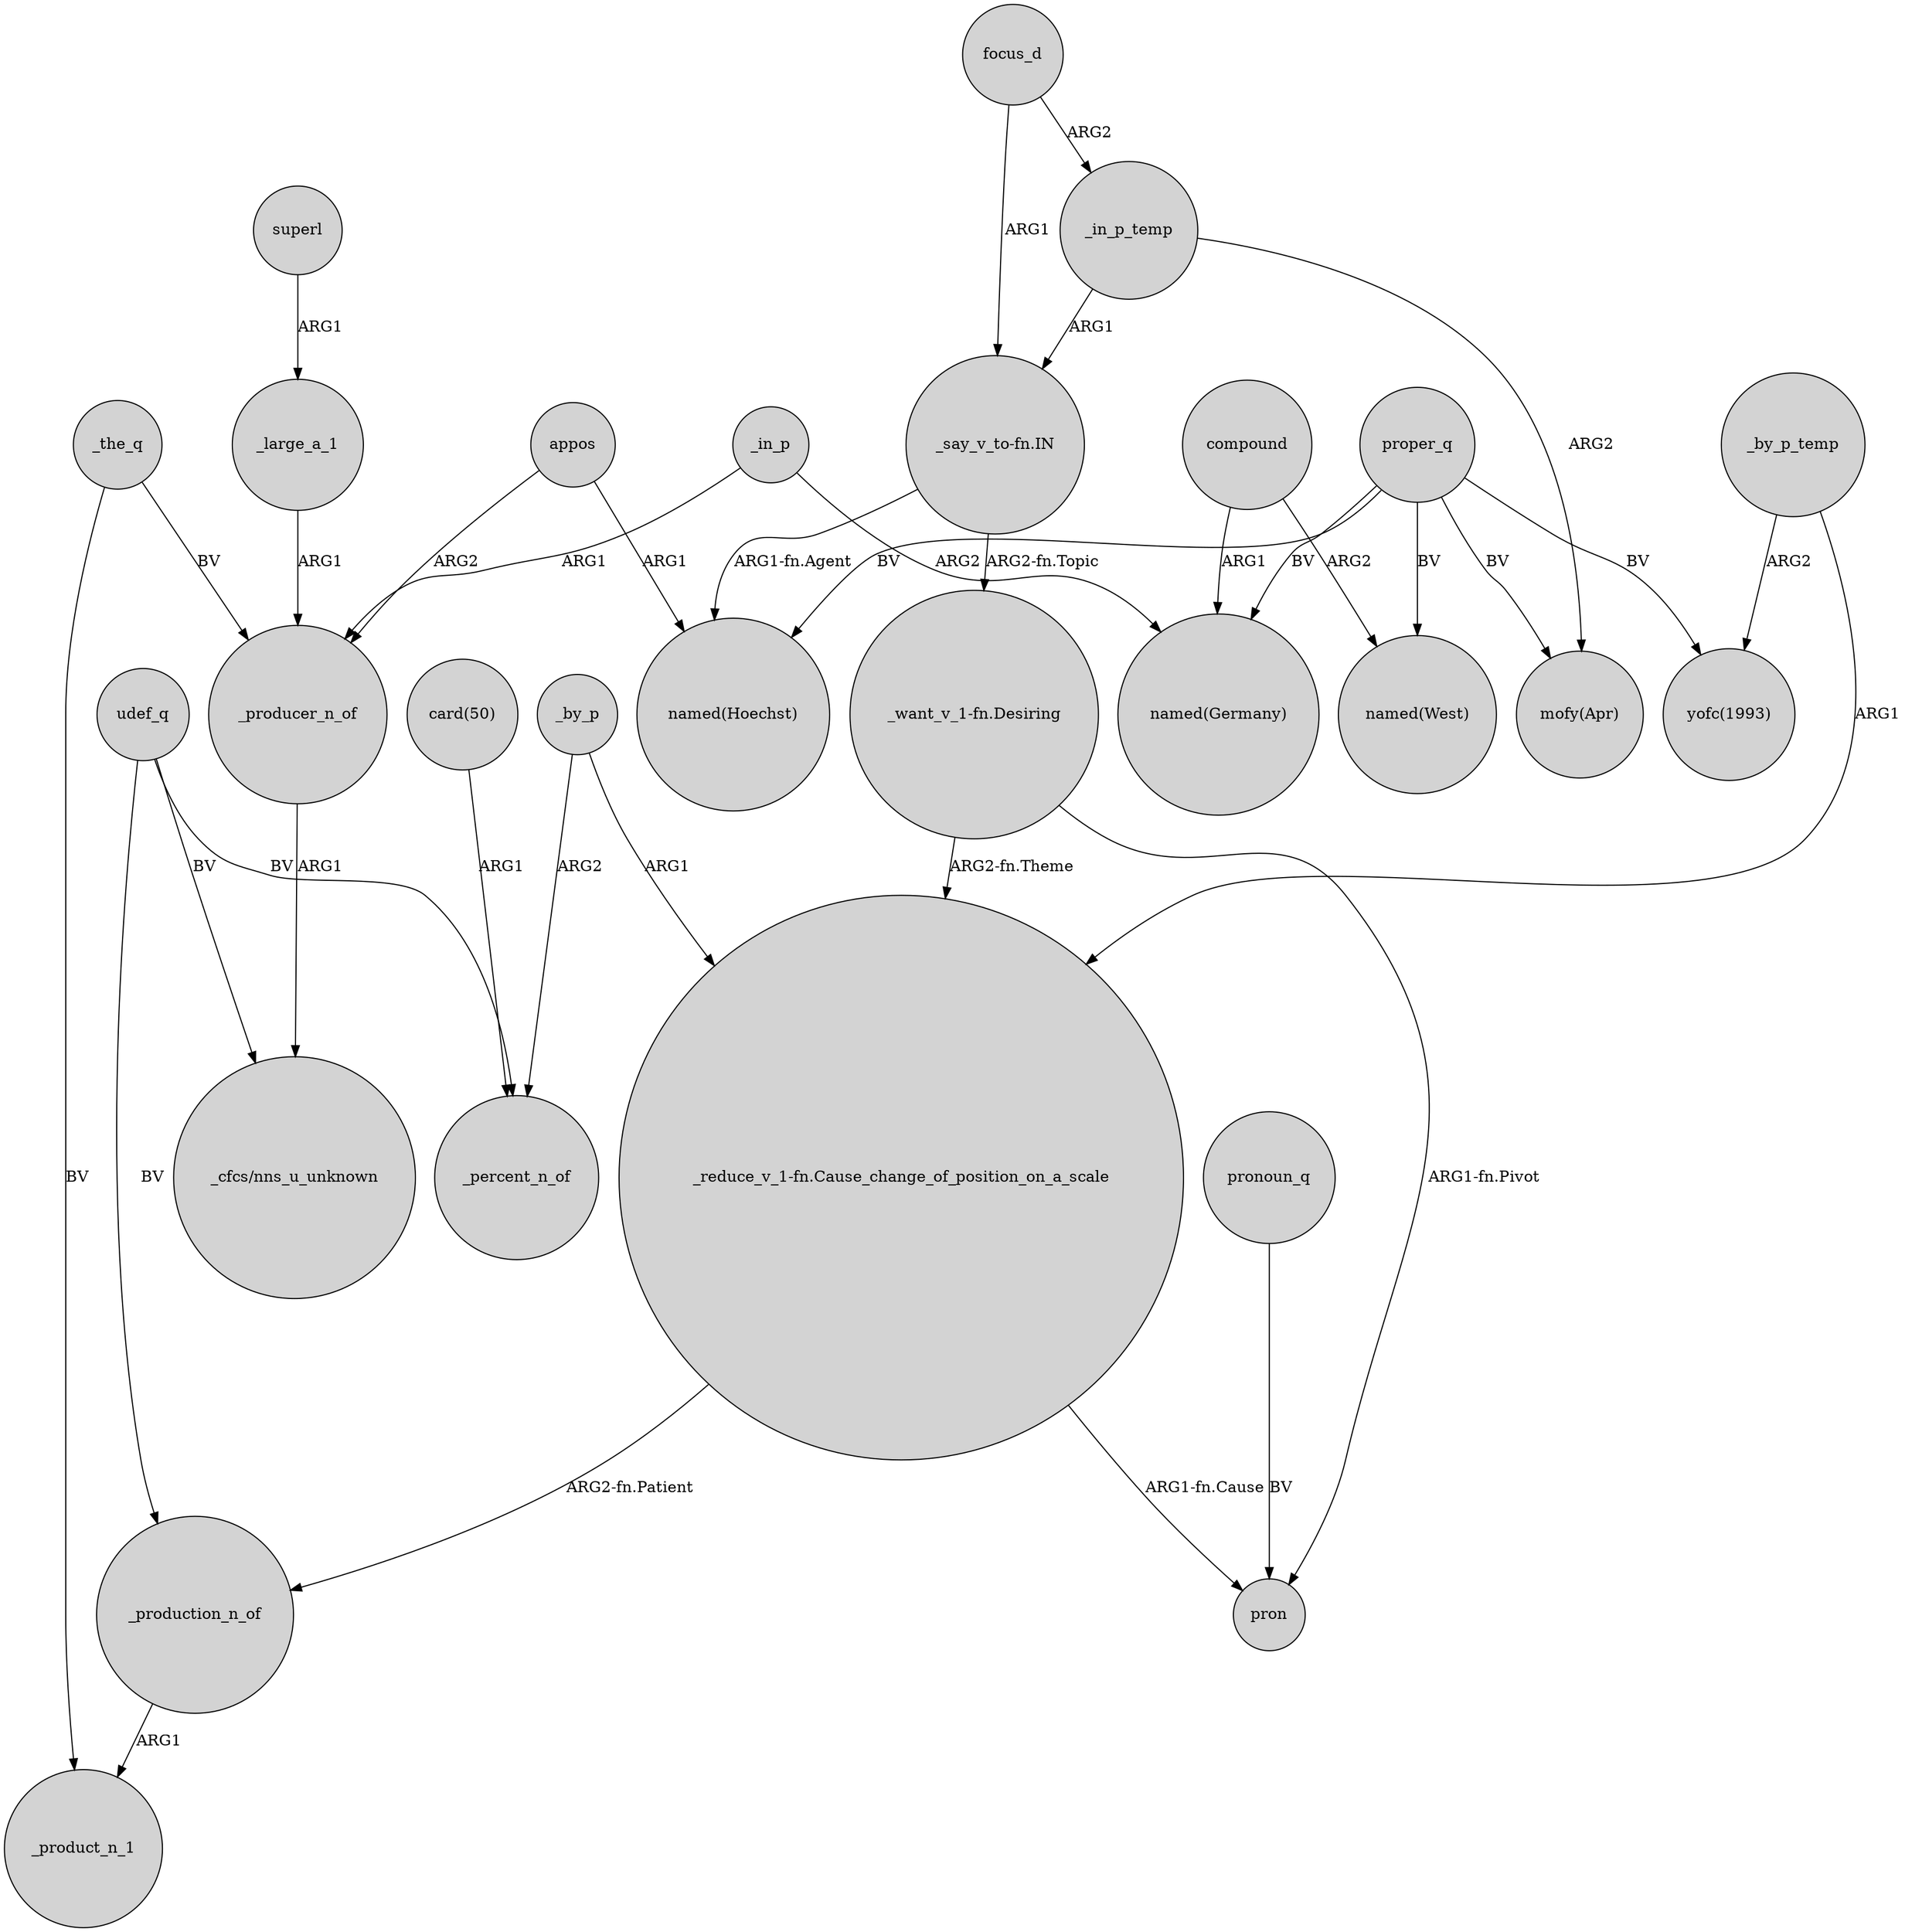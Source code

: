 digraph {
	node [shape=circle style=filled]
	superl -> _large_a_1 [label=ARG1]
	udef_q -> _production_n_of [label=BV]
	_the_q -> _producer_n_of [label=BV]
	_by_p -> "_reduce_v_1-fn.Cause_change_of_position_on_a_scale" [label=ARG1]
	compound -> "named(West)" [label=ARG2]
	focus_d -> _in_p_temp [label=ARG2]
	proper_q -> "named(Germany)" [label=BV]
	_by_p_temp -> "_reduce_v_1-fn.Cause_change_of_position_on_a_scale" [label=ARG1]
	"_say_v_to-fn.IN" -> "named(Hoechst)" [label="ARG1-fn.Agent"]
	"_want_v_1-fn.Desiring" -> pron [label="ARG1-fn.Pivot"]
	"_reduce_v_1-fn.Cause_change_of_position_on_a_scale" -> _production_n_of [label="ARG2-fn.Patient"]
	_in_p -> _producer_n_of [label=ARG1]
	proper_q -> "mofy(Apr)" [label=BV]
	proper_q -> "named(Hoechst)" [label=BV]
	_in_p -> "named(Germany)" [label=ARG2]
	proper_q -> "named(West)" [label=BV]
	proper_q -> "yofc(1993)" [label=BV]
	_production_n_of -> _product_n_1 [label=ARG1]
	_by_p -> _percent_n_of [label=ARG2]
	_large_a_1 -> _producer_n_of [label=ARG1]
	pronoun_q -> pron [label=BV]
	"card(50)" -> _percent_n_of [label=ARG1]
	"_want_v_1-fn.Desiring" -> "_reduce_v_1-fn.Cause_change_of_position_on_a_scale" [label="ARG2-fn.Theme"]
	compound -> "named(Germany)" [label=ARG1]
	_in_p_temp -> "mofy(Apr)" [label=ARG2]
	_in_p_temp -> "_say_v_to-fn.IN" [label=ARG1]
	"_reduce_v_1-fn.Cause_change_of_position_on_a_scale" -> pron [label="ARG1-fn.Cause"]
	_the_q -> _product_n_1 [label=BV]
	_by_p_temp -> "yofc(1993)" [label=ARG2]
	"_say_v_to-fn.IN" -> "_want_v_1-fn.Desiring" [label="ARG2-fn.Topic"]
	appos -> _producer_n_of [label=ARG2]
	udef_q -> "_cfcs/nns_u_unknown" [label=BV]
	udef_q -> _percent_n_of [label=BV]
	appos -> "named(Hoechst)" [label=ARG1]
	_producer_n_of -> "_cfcs/nns_u_unknown" [label=ARG1]
	focus_d -> "_say_v_to-fn.IN" [label=ARG1]
}
